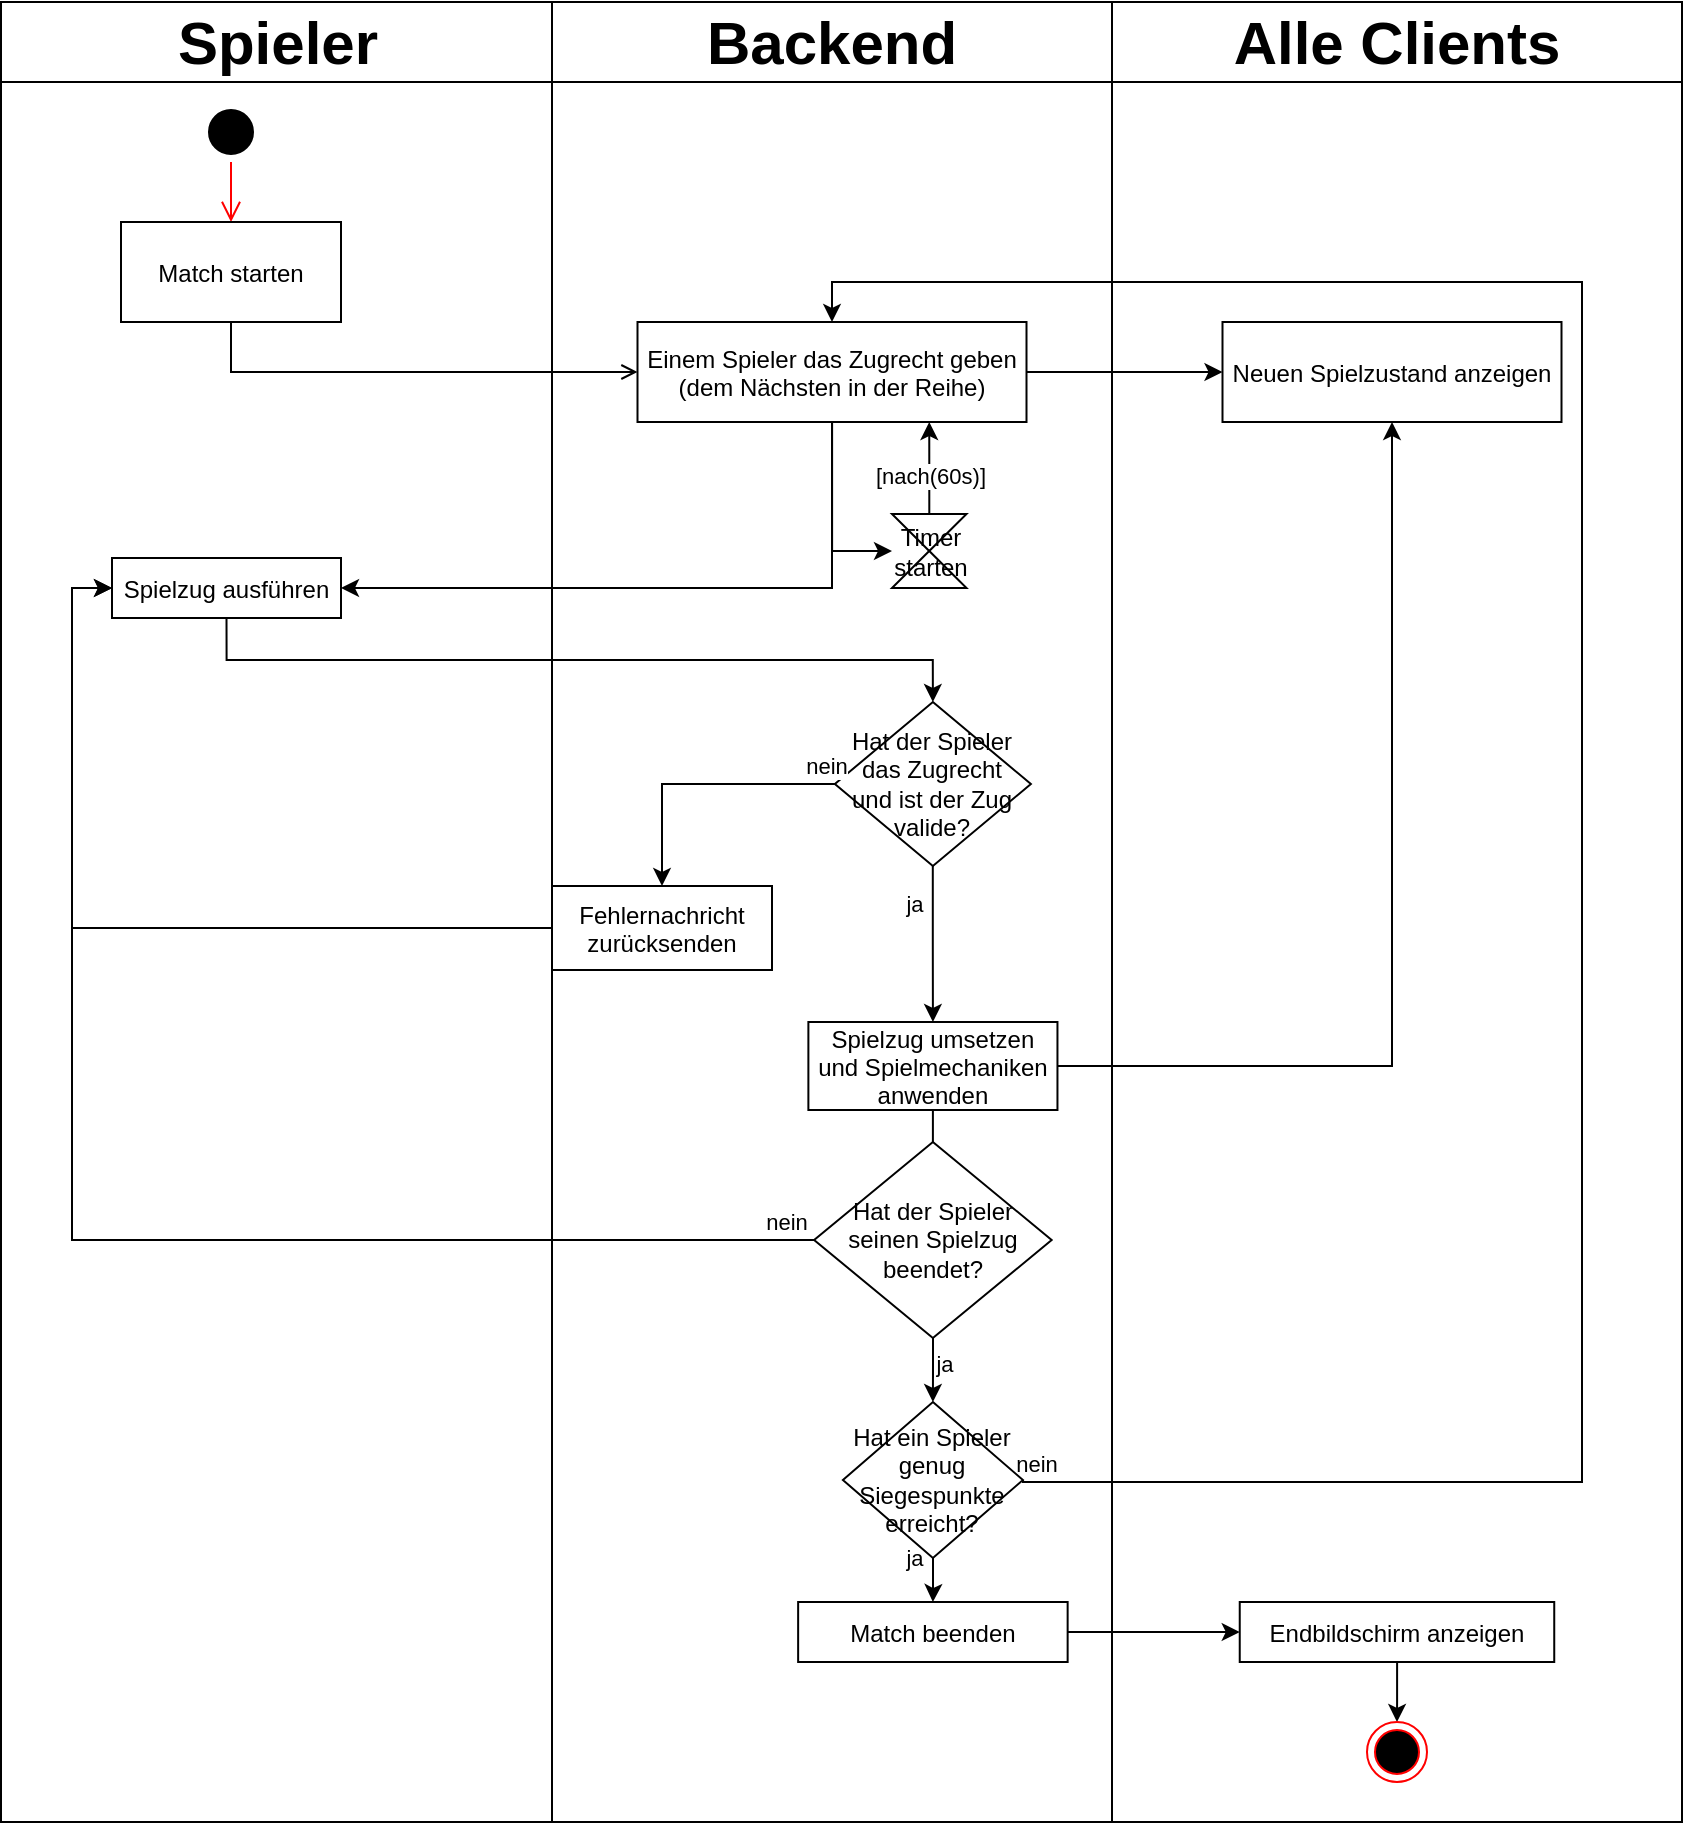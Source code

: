 <mxfile version="28.2.8">
  <diagram name="Page-1" id="e7e014a7-5840-1c2e-5031-d8a46d1fe8dd">
    <mxGraphModel dx="1678" dy="882" grid="1" gridSize="10" guides="1" tooltips="1" connect="1" arrows="1" fold="1" page="1" pageScale="1" pageWidth="1169" pageHeight="826" background="none" math="0" shadow="0">
      <root>
        <mxCell id="0" />
        <mxCell id="1" parent="0" />
        <mxCell id="2" value="Spieler" style="swimlane;whiteSpace=wrap;fontSize=30;startSize=40;" parent="1" vertex="1">
          <mxGeometry x="164.5" y="120" width="275.5" height="910" as="geometry" />
        </mxCell>
        <mxCell id="5" value="" style="ellipse;shape=startState;fillColor=#000000;strokeColor=light-dark(#000000,#00FF00);" parent="2" vertex="1">
          <mxGeometry x="100" y="50" width="30" height="30" as="geometry" />
        </mxCell>
        <mxCell id="6" value="" style="edgeStyle=elbowEdgeStyle;elbow=horizontal;verticalAlign=bottom;endArrow=open;endSize=8;strokeColor=light-dark(#FF0000,#FFFFFF);endFill=1;rounded=0" parent="2" source="5" target="7" edge="1">
          <mxGeometry x="100" y="40" as="geometry">
            <mxPoint x="115" y="110" as="targetPoint" />
          </mxGeometry>
        </mxCell>
        <mxCell id="7" value="Match starten" style="" parent="2" vertex="1">
          <mxGeometry x="60" y="110" width="110" height="50" as="geometry" />
        </mxCell>
        <mxCell id="mrhSsw-HXRqoP1EwAHoS-45" value="Spielzug ausführen" style="" parent="2" vertex="1">
          <mxGeometry x="55.5" y="278" width="114.5" height="30" as="geometry" />
        </mxCell>
        <mxCell id="4" value="Alle Clients" style="swimlane;whiteSpace=wrap;glass=0;rounded=0;fontSize=30;startSize=40;" parent="1" vertex="1">
          <mxGeometry x="720" y="120" width="285" height="910" as="geometry" />
        </mxCell>
        <mxCell id="mrhSsw-HXRqoP1EwAHoS-43" value="Neuen Spielzustand anzeigen" style="" parent="4" vertex="1">
          <mxGeometry x="55.25" y="160" width="169.5" height="50" as="geometry" />
        </mxCell>
        <mxCell id="xF-1HSMd7KZlOlbt2HDl-31" style="edgeStyle=orthogonalEdgeStyle;rounded=0;orthogonalLoop=1;jettySize=auto;html=1;entryX=0.5;entryY=0;entryDx=0;entryDy=0;" edge="1" parent="4" source="xF-1HSMd7KZlOlbt2HDl-22" target="xF-1HSMd7KZlOlbt2HDl-29">
          <mxGeometry relative="1" as="geometry" />
        </mxCell>
        <mxCell id="xF-1HSMd7KZlOlbt2HDl-22" value="Endbildschirm anzeigen" style="" vertex="1" parent="4">
          <mxGeometry x="63.87" y="800" width="157.25" height="30" as="geometry" />
        </mxCell>
        <mxCell id="xF-1HSMd7KZlOlbt2HDl-29" value="" style="ellipse;html=1;shape=endState;fillColor=#000000;strokeColor=light-dark(#FF0000,#00FF00);" vertex="1" parent="4">
          <mxGeometry x="127.5" y="860" width="30" height="30" as="geometry" />
        </mxCell>
        <mxCell id="9" value="" style="endArrow=open;endFill=1;rounded=0;entryX=0;entryY=0.5;entryDx=0;entryDy=0;exitX=0.5;exitY=1;exitDx=0;exitDy=0;edgeStyle=orthogonalEdgeStyle;" parent="1" source="7" target="15" edge="1">
          <mxGeometry relative="1" as="geometry">
            <mxPoint x="279.5" y="348" as="targetPoint" />
          </mxGeometry>
        </mxCell>
        <mxCell id="mrhSsw-HXRqoP1EwAHoS-42" style="edgeStyle=orthogonalEdgeStyle;rounded=0;orthogonalLoop=1;jettySize=auto;html=1;entryX=1;entryY=0.5;entryDx=0;entryDy=0;exitX=0.5;exitY=1;exitDx=0;exitDy=0;" parent="1" source="15" target="mrhSsw-HXRqoP1EwAHoS-45" edge="1">
          <mxGeometry relative="1" as="geometry">
            <mxPoint x="582.71" y="390" as="sourcePoint" />
            <mxPoint x="497.71" y="460" as="targetPoint" />
          </mxGeometry>
        </mxCell>
        <mxCell id="3" value="Backend" style="swimlane;whiteSpace=wrap;fontSize=30;startSize=40;" parent="1" vertex="1">
          <mxGeometry x="440" y="120" width="280" height="910" as="geometry" />
        </mxCell>
        <mxCell id="mrhSsw-HXRqoP1EwAHoS-86" style="edgeStyle=orthogonalEdgeStyle;rounded=0;orthogonalLoop=1;jettySize=auto;html=1;entryX=0;entryY=0.5;entryDx=0;entryDy=0;" parent="3" source="15" target="mrhSsw-HXRqoP1EwAHoS-83" edge="1">
          <mxGeometry relative="1" as="geometry" />
        </mxCell>
        <mxCell id="15" value="Einem Spieler das Zugrecht geben&#xa;(dem Nächsten in der Reihe)" style="" parent="3" vertex="1">
          <mxGeometry x="42.75" y="160" width="194.5" height="50" as="geometry" />
        </mxCell>
        <mxCell id="xF-1HSMd7KZlOlbt2HDl-33" style="edgeStyle=orthogonalEdgeStyle;rounded=0;orthogonalLoop=1;jettySize=auto;html=1;entryX=0.5;entryY=0;entryDx=0;entryDy=0;" edge="1" parent="3" source="mrhSsw-HXRqoP1EwAHoS-48" target="mrhSsw-HXRqoP1EwAHoS-60">
          <mxGeometry relative="1" as="geometry">
            <mxPoint x="200.46" y="462" as="targetPoint" />
          </mxGeometry>
        </mxCell>
        <mxCell id="xF-1HSMd7KZlOlbt2HDl-34" value="ja" style="edgeLabel;html=1;align=center;verticalAlign=middle;resizable=0;points=[];" vertex="1" connectable="0" parent="xF-1HSMd7KZlOlbt2HDl-33">
          <mxGeometry x="-0.344" y="1" relative="1" as="geometry">
            <mxPoint x="-11" y="-7" as="offset" />
          </mxGeometry>
        </mxCell>
        <mxCell id="mrhSsw-HXRqoP1EwAHoS-48" value="&lt;span style=&quot;color: light-dark(rgb(0, 0, 0), rgb(0, 255, 0));&quot;&gt;Hat der Spieler das Zugrecht und&amp;nbsp;&lt;/span&gt;&lt;span style=&quot;color: light-dark(rgb(0, 0, 0), rgb(0, 255, 0));&quot;&gt;ist der Zug valide?&lt;/span&gt;" style="rhombus;whiteSpace=wrap;html=1;" parent="3" vertex="1">
          <mxGeometry x="141.44" y="350" width="98" height="82" as="geometry" />
        </mxCell>
        <mxCell id="mrhSsw-HXRqoP1EwAHoS-56" value="Fehlernachricht&#xa;zurücksenden" style="" parent="3" vertex="1">
          <mxGeometry y="442" width="110" height="42" as="geometry" />
        </mxCell>
        <mxCell id="mrhSsw-HXRqoP1EwAHoS-52" style="edgeStyle=orthogonalEdgeStyle;rounded=0;orthogonalLoop=1;jettySize=auto;html=1;entryX=0.5;entryY=0;entryDx=0;entryDy=0;exitX=0;exitY=0.5;exitDx=0;exitDy=0;" parent="3" source="mrhSsw-HXRqoP1EwAHoS-48" target="mrhSsw-HXRqoP1EwAHoS-56" edge="1">
          <mxGeometry relative="1" as="geometry" />
        </mxCell>
        <mxCell id="mrhSsw-HXRqoP1EwAHoS-54" value="&lt;div&gt;nein&lt;/div&gt;" style="edgeLabel;html=1;align=center;verticalAlign=middle;resizable=0;points=[];" parent="mrhSsw-HXRqoP1EwAHoS-52" vertex="1" connectable="0">
          <mxGeometry x="-0.557" y="4" relative="1" as="geometry">
            <mxPoint x="26" y="-13" as="offset" />
          </mxGeometry>
        </mxCell>
        <mxCell id="mrhSsw-HXRqoP1EwAHoS-70" style="edgeStyle=orthogonalEdgeStyle;rounded=0;orthogonalLoop=1;jettySize=auto;html=1;entryX=0.5;entryY=0;entryDx=0;entryDy=0;" parent="3" source="mrhSsw-HXRqoP1EwAHoS-60" target="mrhSsw-HXRqoP1EwAHoS-64" edge="1">
          <mxGeometry relative="1" as="geometry" />
        </mxCell>
        <mxCell id="mrhSsw-HXRqoP1EwAHoS-60" value="Spielzug umsetzen&#xa;und Spielmechaniken&#xa;anwenden" style="" parent="3" vertex="1">
          <mxGeometry x="128.19" y="510" width="124.54" height="44" as="geometry" />
        </mxCell>
        <mxCell id="mrhSsw-HXRqoP1EwAHoS-72" style="edgeStyle=orthogonalEdgeStyle;rounded=0;orthogonalLoop=1;jettySize=auto;html=1;entryX=0.5;entryY=0;entryDx=0;entryDy=0;exitX=1;exitY=0.5;exitDx=0;exitDy=0;" parent="3" source="mrhSsw-HXRqoP1EwAHoS-77" target="15" edge="1">
          <mxGeometry relative="1" as="geometry">
            <Array as="points">
              <mxPoint x="236" y="740" />
              <mxPoint x="515" y="740" />
              <mxPoint x="515" y="140" />
              <mxPoint x="140" y="140" />
            </Array>
          </mxGeometry>
        </mxCell>
        <mxCell id="mrhSsw-HXRqoP1EwAHoS-73" value="nein" style="edgeLabel;html=1;align=center;verticalAlign=middle;resizable=0;points=[];" parent="mrhSsw-HXRqoP1EwAHoS-72" vertex="1" connectable="0">
          <mxGeometry x="-0.949" y="-1" relative="1" as="geometry">
            <mxPoint x="-25" y="-10" as="offset" />
          </mxGeometry>
        </mxCell>
        <mxCell id="mrhSsw-HXRqoP1EwAHoS-78" style="edgeStyle=orthogonalEdgeStyle;rounded=0;orthogonalLoop=1;jettySize=auto;html=1;entryX=0.5;entryY=0;entryDx=0;entryDy=0;" parent="3" source="mrhSsw-HXRqoP1EwAHoS-64" target="mrhSsw-HXRqoP1EwAHoS-77" edge="1">
          <mxGeometry relative="1" as="geometry" />
        </mxCell>
        <mxCell id="mrhSsw-HXRqoP1EwAHoS-79" value="ja" style="edgeLabel;html=1;align=center;verticalAlign=middle;resizable=0;points=[];" parent="mrhSsw-HXRqoP1EwAHoS-78" vertex="1" connectable="0">
          <mxGeometry x="-0.172" relative="1" as="geometry">
            <mxPoint x="5" y="-7" as="offset" />
          </mxGeometry>
        </mxCell>
        <mxCell id="mrhSsw-HXRqoP1EwAHoS-64" value="&lt;span style=&quot;&quot;&gt;Hat &lt;/span&gt;&lt;span style=&quot;&quot;&gt;&lt;span style=&quot;&quot;&gt;der&lt;/span&gt;&lt;/span&gt;&lt;span style=&quot;&quot;&gt; Spieler seinen Spielzug beendet?&lt;/span&gt;" style="rhombus;whiteSpace=wrap;html=1;fontColor=light-dark(#000000,#00FF00);" parent="3" vertex="1">
          <mxGeometry x="131.06" y="570" width="118.77" height="98" as="geometry" />
        </mxCell>
        <mxCell id="xF-1HSMd7KZlOlbt2HDl-25" style="edgeStyle=orthogonalEdgeStyle;rounded=0;orthogonalLoop=1;jettySize=auto;html=1;entryX=0.5;entryY=0;entryDx=0;entryDy=0;" edge="1" parent="3" source="mrhSsw-HXRqoP1EwAHoS-77" target="xF-1HSMd7KZlOlbt2HDl-20">
          <mxGeometry relative="1" as="geometry" />
        </mxCell>
        <mxCell id="xF-1HSMd7KZlOlbt2HDl-32" value="ja" style="edgeLabel;html=1;align=center;verticalAlign=middle;resizable=0;points=[];" vertex="1" connectable="0" parent="xF-1HSMd7KZlOlbt2HDl-25">
          <mxGeometry x="-0.276" y="1" relative="1" as="geometry">
            <mxPoint x="-11" y="-8" as="offset" />
          </mxGeometry>
        </mxCell>
        <mxCell id="mrhSsw-HXRqoP1EwAHoS-77" value="&lt;span style=&quot;&quot;&gt;Hat ein Spieler&lt;br&gt;genug Siegespunkte erreicht?&lt;/span&gt;" style="rhombus;whiteSpace=wrap;html=1;fontColor=light-dark(#000000,#00FF00);" parent="3" vertex="1">
          <mxGeometry x="145.46" y="700" width="90" height="78" as="geometry" />
        </mxCell>
        <mxCell id="mrhSsw-HXRqoP1EwAHoS-84" style="edgeStyle=orthogonalEdgeStyle;rounded=0;orthogonalLoop=1;jettySize=auto;html=1;entryX=0.75;entryY=1;entryDx=0;entryDy=0;" parent="3" source="mrhSsw-HXRqoP1EwAHoS-83" target="15" edge="1">
          <mxGeometry relative="1" as="geometry" />
        </mxCell>
        <mxCell id="mrhSsw-HXRqoP1EwAHoS-85" value="[nach(60s)]" style="edgeLabel;html=1;align=center;verticalAlign=middle;resizable=0;points=[];" parent="mrhSsw-HXRqoP1EwAHoS-84" vertex="1" connectable="0">
          <mxGeometry x="-0.391" y="1" relative="1" as="geometry">
            <mxPoint x="1" y="-5" as="offset" />
          </mxGeometry>
        </mxCell>
        <mxCell id="mrhSsw-HXRqoP1EwAHoS-83" value="&lt;div&gt;&lt;span style=&quot;color: light-dark(rgb(0, 0, 0), rgb(0, 255, 0));&quot;&gt;Timer&lt;/span&gt;&lt;/div&gt;&lt;div&gt;&lt;span style=&quot;color: light-dark(rgb(0, 0, 0), rgb(0, 255, 0));&quot;&gt;starten&lt;/span&gt;&lt;/div&gt;" style="shape=collate;html=1;" parent="3" vertex="1">
          <mxGeometry x="170" y="256" width="37.25" height="37" as="geometry" />
        </mxCell>
        <mxCell id="xF-1HSMd7KZlOlbt2HDl-20" value="Match beenden" style="" vertex="1" parent="3">
          <mxGeometry x="123.07" y="800" width="134.75" height="30" as="geometry" />
        </mxCell>
        <mxCell id="mrhSsw-HXRqoP1EwAHoS-46" style="edgeStyle=orthogonalEdgeStyle;rounded=0;orthogonalLoop=1;jettySize=auto;html=1;entryX=0;entryY=0.5;entryDx=0;entryDy=0;" parent="1" source="15" target="mrhSsw-HXRqoP1EwAHoS-43" edge="1">
          <mxGeometry relative="1" as="geometry" />
        </mxCell>
        <mxCell id="mrhSsw-HXRqoP1EwAHoS-50" style="edgeStyle=orthogonalEdgeStyle;rounded=0;orthogonalLoop=1;jettySize=auto;html=1;entryX=0.5;entryY=0;entryDx=0;entryDy=0;exitX=0.5;exitY=1;exitDx=0;exitDy=0;" parent="1" source="mrhSsw-HXRqoP1EwAHoS-45" target="mrhSsw-HXRqoP1EwAHoS-48" edge="1">
          <mxGeometry relative="1" as="geometry" />
        </mxCell>
        <mxCell id="mrhSsw-HXRqoP1EwAHoS-59" style="edgeStyle=orthogonalEdgeStyle;rounded=0;orthogonalLoop=1;jettySize=auto;html=1;entryX=0;entryY=0.5;entryDx=0;entryDy=0;" parent="1" source="mrhSsw-HXRqoP1EwAHoS-56" target="mrhSsw-HXRqoP1EwAHoS-45" edge="1">
          <mxGeometry relative="1" as="geometry" />
        </mxCell>
        <mxCell id="mrhSsw-HXRqoP1EwAHoS-63" style="edgeStyle=orthogonalEdgeStyle;rounded=0;orthogonalLoop=1;jettySize=auto;html=1;entryX=0.5;entryY=1;entryDx=0;entryDy=0;" parent="1" source="mrhSsw-HXRqoP1EwAHoS-60" target="mrhSsw-HXRqoP1EwAHoS-43" edge="1">
          <mxGeometry relative="1" as="geometry">
            <mxPoint x="857.71" y="390" as="targetPoint" />
          </mxGeometry>
        </mxCell>
        <mxCell id="mrhSsw-HXRqoP1EwAHoS-74" style="edgeStyle=orthogonalEdgeStyle;rounded=0;orthogonalLoop=1;jettySize=auto;html=1;entryX=0;entryY=0.5;entryDx=0;entryDy=0;" parent="1" source="mrhSsw-HXRqoP1EwAHoS-64" target="mrhSsw-HXRqoP1EwAHoS-45" edge="1">
          <mxGeometry relative="1" as="geometry" />
        </mxCell>
        <mxCell id="mrhSsw-HXRqoP1EwAHoS-75" value="nein" style="edgeLabel;html=1;align=center;verticalAlign=middle;resizable=0;points=[];" parent="mrhSsw-HXRqoP1EwAHoS-74" vertex="1" connectable="0">
          <mxGeometry x="-0.96" y="-2" relative="1" as="geometry">
            <mxPoint y="-7" as="offset" />
          </mxGeometry>
        </mxCell>
        <mxCell id="xF-1HSMd7KZlOlbt2HDl-26" style="edgeStyle=orthogonalEdgeStyle;rounded=0;orthogonalLoop=1;jettySize=auto;html=1;entryX=0;entryY=0.5;entryDx=0;entryDy=0;" edge="1" parent="1" source="xF-1HSMd7KZlOlbt2HDl-20" target="xF-1HSMd7KZlOlbt2HDl-22">
          <mxGeometry relative="1" as="geometry" />
        </mxCell>
      </root>
    </mxGraphModel>
  </diagram>
</mxfile>
